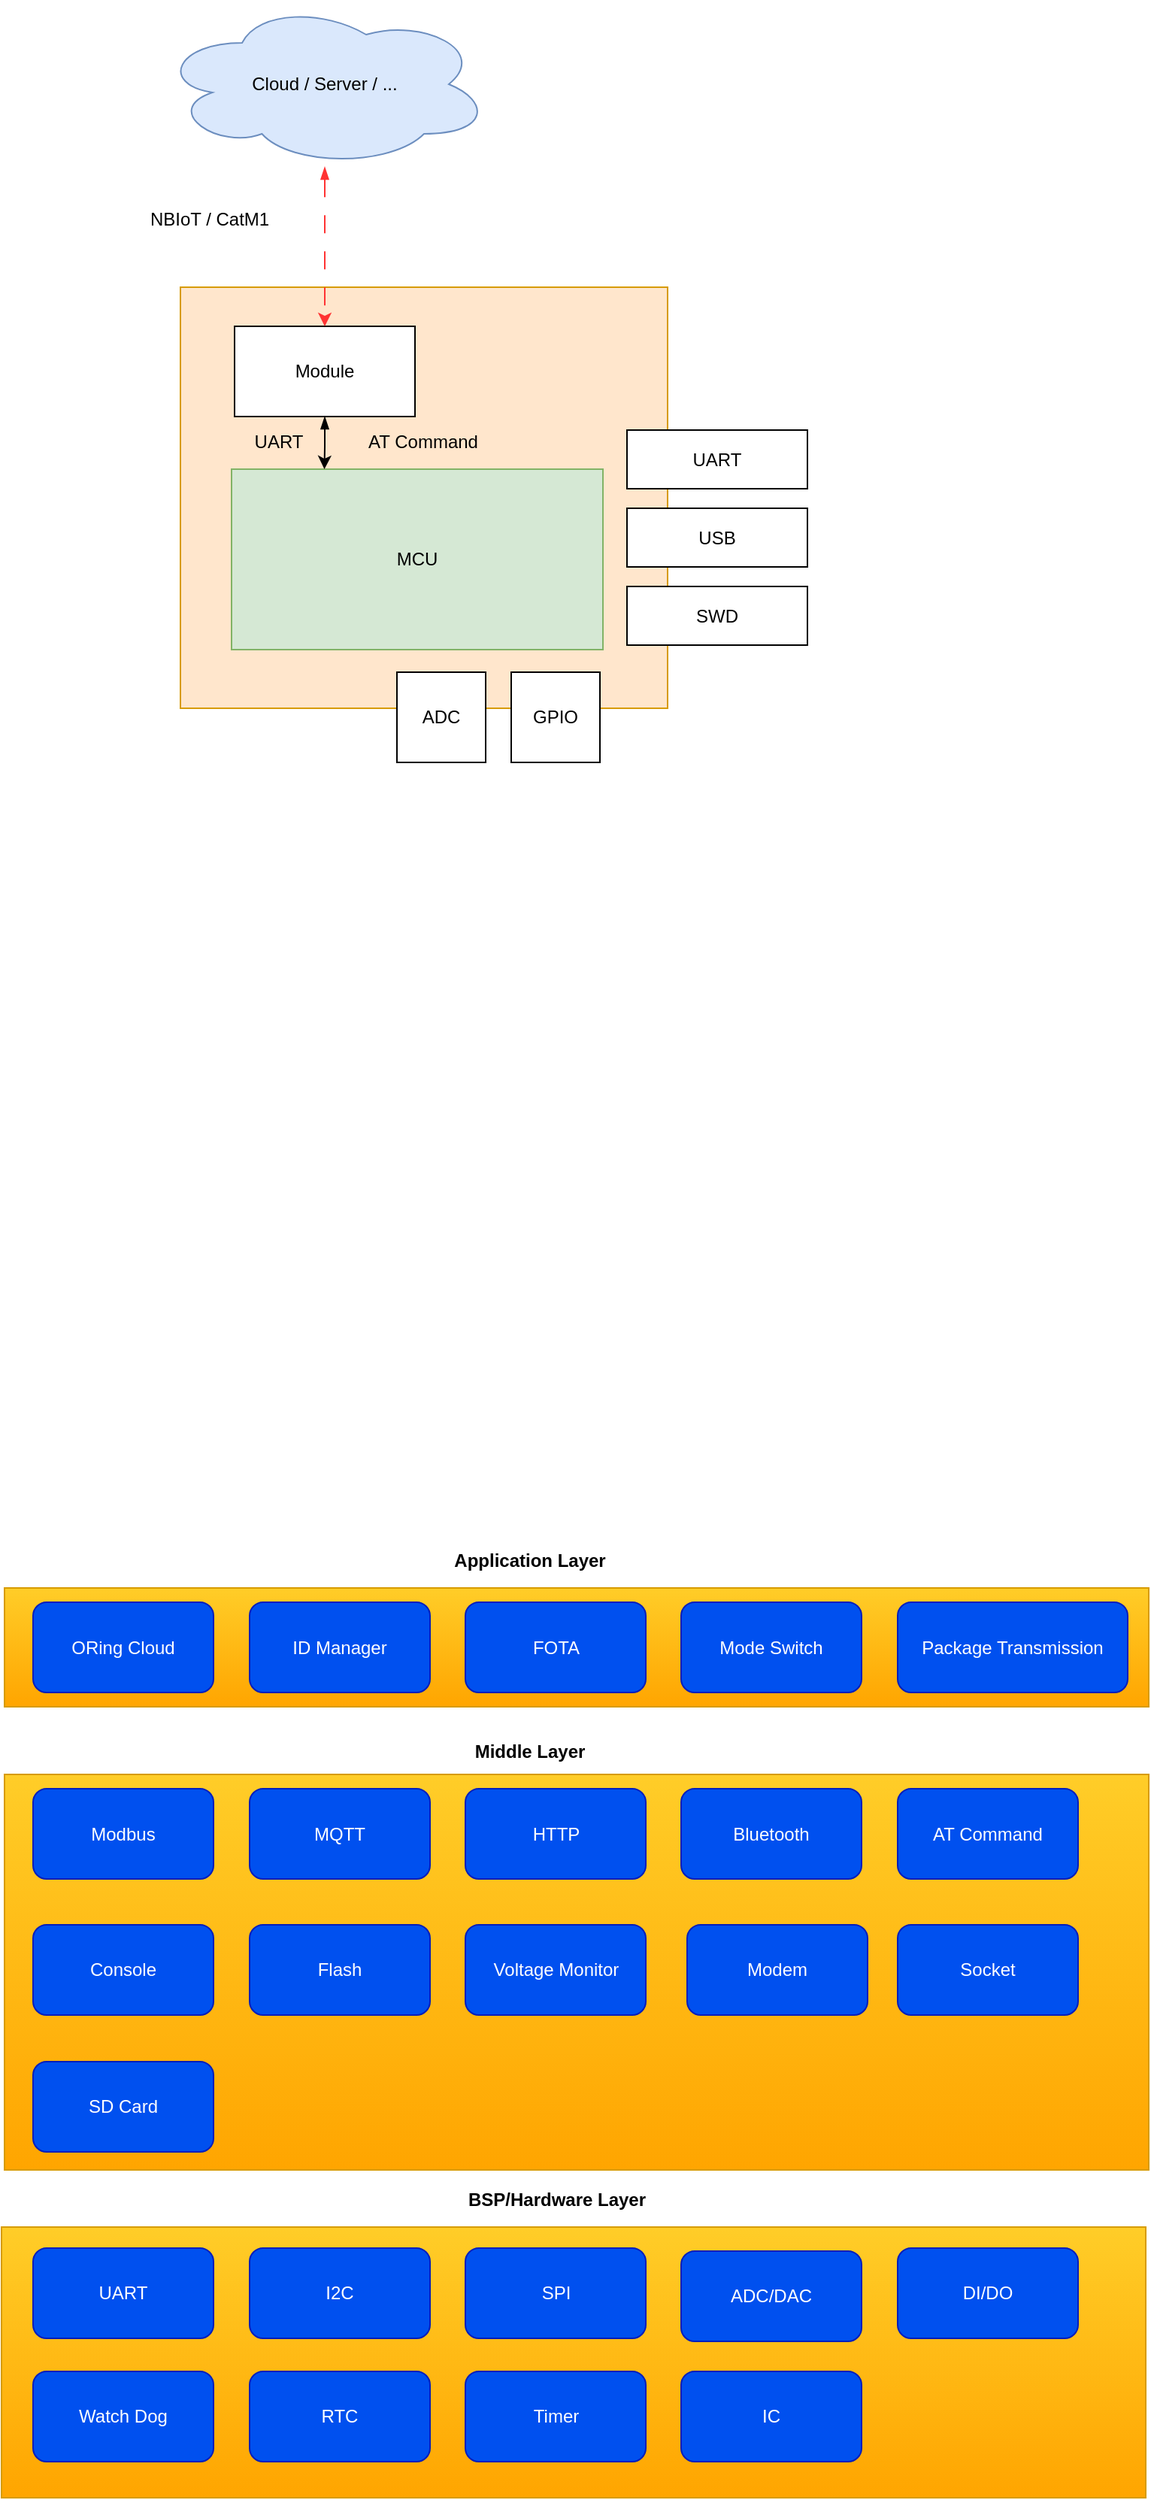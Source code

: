 <mxfile version="21.7.4" type="device">
  <diagram name="第 1 页" id="XrdoL_Mt9Lyks1M9K59d">
    <mxGraphModel dx="1434" dy="782" grid="0" gridSize="10" guides="1" tooltips="1" connect="1" arrows="1" fold="1" page="1" pageScale="1" pageWidth="827" pageHeight="1169" math="0" shadow="0">
      <root>
        <mxCell id="0" />
        <mxCell id="1" parent="0" />
        <mxCell id="HcswQykE-cHgSKoDup67-1" value="Cloud / Server / ..." style="ellipse;shape=cloud;whiteSpace=wrap;html=1;fillColor=#dae8fc;strokeColor=#6c8ebf;" parent="1" vertex="1">
          <mxGeometry x="126" y="190" width="220" height="110" as="geometry" />
        </mxCell>
        <mxCell id="HcswQykE-cHgSKoDup67-3" value="" style="rounded=0;whiteSpace=wrap;html=1;fillColor=#ffe6cc;strokeColor=#d79b00;" parent="1" vertex="1">
          <mxGeometry x="140" y="380" width="324" height="280" as="geometry" />
        </mxCell>
        <mxCell id="HcswQykE-cHgSKoDup67-9" value="MCU" style="rounded=0;whiteSpace=wrap;html=1;fillColor=#d5e8d4;strokeColor=#82b366;" parent="1" vertex="1">
          <mxGeometry x="174" y="501" width="247" height="120" as="geometry" />
        </mxCell>
        <mxCell id="HcswQykE-cHgSKoDup67-11" style="edgeStyle=orthogonalEdgeStyle;rounded=0;orthogonalLoop=1;jettySize=auto;html=1;entryX=0.25;entryY=0;entryDx=0;entryDy=0;startArrow=blockThin;startFill=1;" parent="1" source="HcswQykE-cHgSKoDup67-10" target="HcswQykE-cHgSKoDup67-9" edge="1">
          <mxGeometry relative="1" as="geometry" />
        </mxCell>
        <mxCell id="HcswQykE-cHgSKoDup67-10" value="Module" style="rounded=0;whiteSpace=wrap;html=1;" parent="1" vertex="1">
          <mxGeometry x="176" y="406" width="120" height="60" as="geometry" />
        </mxCell>
        <mxCell id="HcswQykE-cHgSKoDup67-12" value="UART" style="text;html=1;align=center;verticalAlign=middle;resizable=0;points=[];autosize=1;strokeColor=none;fillColor=none;" parent="1" vertex="1">
          <mxGeometry x="180" y="470" width="50" height="26" as="geometry" />
        </mxCell>
        <mxCell id="HcswQykE-cHgSKoDup67-17" style="edgeStyle=orthogonalEdgeStyle;rounded=0;orthogonalLoop=1;jettySize=auto;html=1;startArrow=blockThin;startFill=1;strokeColor=#FF3333;dashed=1;dashPattern=12 12;" parent="1" source="HcswQykE-cHgSKoDup67-1" target="HcswQykE-cHgSKoDup67-10" edge="1">
          <mxGeometry relative="1" as="geometry" />
        </mxCell>
        <mxCell id="HcswQykE-cHgSKoDup67-18" value="NBIoT / CatM1" style="text;html=1;align=center;verticalAlign=middle;resizable=0;points=[];autosize=1;strokeColor=none;fillColor=none;" parent="1" vertex="1">
          <mxGeometry x="110" y="322" width="97" height="26" as="geometry" />
        </mxCell>
        <mxCell id="HcswQykE-cHgSKoDup67-19" value="UART" style="rounded=0;whiteSpace=wrap;html=1;" parent="1" vertex="1">
          <mxGeometry x="437" y="475" width="120" height="39" as="geometry" />
        </mxCell>
        <mxCell id="HcswQykE-cHgSKoDup67-20" value="USB" style="rounded=0;whiteSpace=wrap;html=1;" parent="1" vertex="1">
          <mxGeometry x="437" y="527" width="120" height="39" as="geometry" />
        </mxCell>
        <mxCell id="HcswQykE-cHgSKoDup67-21" value="SWD" style="rounded=0;whiteSpace=wrap;html=1;" parent="1" vertex="1">
          <mxGeometry x="437" y="579" width="120" height="39" as="geometry" />
        </mxCell>
        <mxCell id="HcswQykE-cHgSKoDup67-26" value="GPIO" style="rounded=0;whiteSpace=wrap;html=1;" parent="1" vertex="1">
          <mxGeometry x="360" y="636" width="59" height="60" as="geometry" />
        </mxCell>
        <mxCell id="HcswQykE-cHgSKoDup67-27" value="ADC" style="rounded=0;whiteSpace=wrap;html=1;" parent="1" vertex="1">
          <mxGeometry x="284" y="636" width="59" height="60" as="geometry" />
        </mxCell>
        <mxCell id="kLjoqnNt8olyTbzULoK--1" value="" style="rounded=0;whiteSpace=wrap;html=1;fillColor=#ffcd28;gradientColor=#ffa500;strokeColor=#d79b00;" parent="1" vertex="1">
          <mxGeometry x="23" y="1245" width="761" height="79" as="geometry" />
        </mxCell>
        <mxCell id="kLjoqnNt8olyTbzULoK--4" value="ORing Cloud" style="rounded=1;whiteSpace=wrap;html=1;fillColor=#0050ef;fontColor=#ffffff;strokeColor=#001DBC;" parent="1" vertex="1">
          <mxGeometry x="42" y="1254.5" width="120" height="60" as="geometry" />
        </mxCell>
        <mxCell id="kLjoqnNt8olyTbzULoK--5" value="FOTA" style="rounded=1;whiteSpace=wrap;html=1;fillColor=#0050ef;fontColor=#ffffff;strokeColor=#001DBC;" parent="1" vertex="1">
          <mxGeometry x="329.5" y="1254.5" width="120" height="60" as="geometry" />
        </mxCell>
        <mxCell id="kLjoqnNt8olyTbzULoK--6" value="ID Manager" style="rounded=1;whiteSpace=wrap;html=1;fillColor=#0050ef;fontColor=#ffffff;strokeColor=#001DBC;" parent="1" vertex="1">
          <mxGeometry x="186" y="1254.5" width="120" height="60" as="geometry" />
        </mxCell>
        <mxCell id="kLjoqnNt8olyTbzULoK--7" value="Package Transmission" style="rounded=1;whiteSpace=wrap;html=1;fillColor=#0050ef;fontColor=#ffffff;strokeColor=#001DBC;" parent="1" vertex="1">
          <mxGeometry x="617" y="1254.5" width="153" height="60" as="geometry" />
        </mxCell>
        <mxCell id="kLjoqnNt8olyTbzULoK--8" value="Mode Switch" style="rounded=1;whiteSpace=wrap;html=1;fillColor=#0050ef;fontColor=#ffffff;strokeColor=#001DBC;" parent="1" vertex="1">
          <mxGeometry x="473" y="1254.5" width="120" height="60" as="geometry" />
        </mxCell>
        <mxCell id="kLjoqnNt8olyTbzULoK--9" value="" style="rounded=0;whiteSpace=wrap;html=1;fillColor=#ffcd28;gradientColor=#ffa500;strokeColor=#d79b00;" parent="1" vertex="1">
          <mxGeometry x="23" y="1369" width="761" height="263" as="geometry" />
        </mxCell>
        <mxCell id="kLjoqnNt8olyTbzULoK--10" value="Modbus" style="rounded=1;whiteSpace=wrap;html=1;fillColor=#0050ef;fontColor=#ffffff;strokeColor=#001DBC;" parent="1" vertex="1">
          <mxGeometry x="42" y="1378.5" width="120" height="60" as="geometry" />
        </mxCell>
        <mxCell id="kLjoqnNt8olyTbzULoK--11" value="Bluetooth" style="rounded=1;whiteSpace=wrap;html=1;fillColor=#0050ef;fontColor=#ffffff;strokeColor=#001DBC;" parent="1" vertex="1">
          <mxGeometry x="473" y="1378.5" width="120" height="60" as="geometry" />
        </mxCell>
        <mxCell id="kLjoqnNt8olyTbzULoK--12" value="MQTT" style="rounded=1;whiteSpace=wrap;html=1;fillColor=#0050ef;fontColor=#ffffff;strokeColor=#001DBC;" parent="1" vertex="1">
          <mxGeometry x="186" y="1378.5" width="120" height="60" as="geometry" />
        </mxCell>
        <mxCell id="kLjoqnNt8olyTbzULoK--13" value="HTTP" style="rounded=1;whiteSpace=wrap;html=1;fillColor=#0050ef;fontColor=#ffffff;strokeColor=#001DBC;" parent="1" vertex="1">
          <mxGeometry x="329.5" y="1378.5" width="120" height="60" as="geometry" />
        </mxCell>
        <mxCell id="kLjoqnNt8olyTbzULoK--14" value="Flash" style="rounded=1;whiteSpace=wrap;html=1;fillColor=#0050ef;fontColor=#ffffff;strokeColor=#001DBC;" parent="1" vertex="1">
          <mxGeometry x="186" y="1469" width="120" height="60" as="geometry" />
        </mxCell>
        <mxCell id="kLjoqnNt8olyTbzULoK--15" value="Modem" style="rounded=1;whiteSpace=wrap;html=1;fillColor=#0050ef;fontColor=#ffffff;strokeColor=#001DBC;" parent="1" vertex="1">
          <mxGeometry x="477" y="1469" width="120" height="60" as="geometry" />
        </mxCell>
        <mxCell id="kLjoqnNt8olyTbzULoK--16" value="Socket" style="rounded=1;whiteSpace=wrap;html=1;fillColor=#0050ef;fontColor=#ffffff;strokeColor=#001DBC;" parent="1" vertex="1">
          <mxGeometry x="617" y="1469" width="120" height="60" as="geometry" />
        </mxCell>
        <mxCell id="kLjoqnNt8olyTbzULoK--17" value="Voltage Monitor" style="rounded=1;whiteSpace=wrap;html=1;fillColor=#0050ef;fontColor=#ffffff;strokeColor=#001DBC;" parent="1" vertex="1">
          <mxGeometry x="329.5" y="1469" width="120" height="60" as="geometry" />
        </mxCell>
        <mxCell id="kLjoqnNt8olyTbzULoK--18" value="Console" style="rounded=1;whiteSpace=wrap;html=1;fillColor=#0050ef;fontColor=#ffffff;strokeColor=#001DBC;" parent="1" vertex="1">
          <mxGeometry x="42" y="1469" width="120" height="60" as="geometry" />
        </mxCell>
        <mxCell id="kLjoqnNt8olyTbzULoK--19" value="AT Command" style="rounded=1;whiteSpace=wrap;html=1;fillColor=#0050ef;fontColor=#ffffff;strokeColor=#001DBC;" parent="1" vertex="1">
          <mxGeometry x="617" y="1378.5" width="120" height="60" as="geometry" />
        </mxCell>
        <mxCell id="kLjoqnNt8olyTbzULoK--21" value="SD Card" style="rounded=1;whiteSpace=wrap;html=1;fillColor=#0050ef;fontColor=#ffffff;strokeColor=#001DBC;" parent="1" vertex="1">
          <mxGeometry x="42" y="1560" width="120" height="60" as="geometry" />
        </mxCell>
        <mxCell id="kLjoqnNt8olyTbzULoK--22" value="" style="rounded=0;whiteSpace=wrap;html=1;fillColor=#ffcd28;gradientColor=#ffa500;strokeColor=#d79b00;" parent="1" vertex="1">
          <mxGeometry x="21" y="1670" width="761" height="180" as="geometry" />
        </mxCell>
        <mxCell id="kLjoqnNt8olyTbzULoK--23" value="UART" style="rounded=1;whiteSpace=wrap;html=1;fillColor=#0050ef;fontColor=#ffffff;strokeColor=#001DBC;" parent="1" vertex="1">
          <mxGeometry x="42" y="1684" width="120" height="60" as="geometry" />
        </mxCell>
        <mxCell id="kLjoqnNt8olyTbzULoK--24" value="I2C" style="rounded=1;whiteSpace=wrap;html=1;fillColor=#0050ef;fontColor=#ffffff;strokeColor=#001DBC;" parent="1" vertex="1">
          <mxGeometry x="186" y="1684" width="120" height="60" as="geometry" />
        </mxCell>
        <mxCell id="kLjoqnNt8olyTbzULoK--25" value="SPI" style="rounded=1;whiteSpace=wrap;html=1;fillColor=#0050ef;fontColor=#ffffff;strokeColor=#001DBC;" parent="1" vertex="1">
          <mxGeometry x="329.5" y="1684" width="120" height="60" as="geometry" />
        </mxCell>
        <mxCell id="kLjoqnNt8olyTbzULoK--26" value="Watch Dog" style="rounded=1;whiteSpace=wrap;html=1;fillColor=#0050ef;fontColor=#ffffff;strokeColor=#001DBC;" parent="1" vertex="1">
          <mxGeometry x="42" y="1766" width="120" height="60" as="geometry" />
        </mxCell>
        <mxCell id="kLjoqnNt8olyTbzULoK--27" value="RTC" style="rounded=1;whiteSpace=wrap;html=1;fillColor=#0050ef;fontColor=#ffffff;strokeColor=#001DBC;" parent="1" vertex="1">
          <mxGeometry x="186" y="1766" width="120" height="60" as="geometry" />
        </mxCell>
        <mxCell id="kLjoqnNt8olyTbzULoK--28" value="Timer" style="rounded=1;whiteSpace=wrap;html=1;fillColor=#0050ef;fontColor=#ffffff;strokeColor=#001DBC;" parent="1" vertex="1">
          <mxGeometry x="329.5" y="1766" width="120" height="60" as="geometry" />
        </mxCell>
        <mxCell id="kLjoqnNt8olyTbzULoK--29" value="ADC/DAC" style="rounded=1;whiteSpace=wrap;html=1;fillColor=#0050ef;fontColor=#ffffff;strokeColor=#001DBC;" parent="1" vertex="1">
          <mxGeometry x="473" y="1686" width="120" height="60" as="geometry" />
        </mxCell>
        <mxCell id="kLjoqnNt8olyTbzULoK--30" value="DI/DO" style="rounded=1;whiteSpace=wrap;html=1;fillColor=#0050ef;fontColor=#ffffff;strokeColor=#001DBC;" parent="1" vertex="1">
          <mxGeometry x="617" y="1684" width="120" height="60" as="geometry" />
        </mxCell>
        <mxCell id="kLjoqnNt8olyTbzULoK--31" value="IC" style="rounded=1;whiteSpace=wrap;html=1;fillColor=#0050ef;fontColor=#ffffff;strokeColor=#001DBC;" parent="1" vertex="1">
          <mxGeometry x="473" y="1766" width="120" height="60" as="geometry" />
        </mxCell>
        <mxCell id="kLjoqnNt8olyTbzULoK--32" value="&lt;b&gt;Application Layer&lt;/b&gt;" style="text;html=1;align=center;verticalAlign=middle;resizable=0;points=[];autosize=1;strokeColor=none;fillColor=none;" parent="1" vertex="1">
          <mxGeometry x="312" y="1214" width="119" height="26" as="geometry" />
        </mxCell>
        <mxCell id="kLjoqnNt8olyTbzULoK--33" value="&lt;b&gt;Middle Layer&lt;/b&gt;" style="text;html=1;align=center;verticalAlign=middle;resizable=0;points=[];autosize=1;strokeColor=none;fillColor=none;" parent="1" vertex="1">
          <mxGeometry x="326" y="1341" width="91" height="26" as="geometry" />
        </mxCell>
        <mxCell id="kLjoqnNt8olyTbzULoK--34" value="&lt;b&gt;BSP/Hardware Layer&lt;/b&gt;" style="text;html=1;align=center;verticalAlign=middle;resizable=0;points=[];autosize=1;strokeColor=none;fillColor=none;" parent="1" vertex="1">
          <mxGeometry x="321.5" y="1639" width="136" height="26" as="geometry" />
        </mxCell>
        <mxCell id="QKvP075wMy8OfiMq4f28-1" value="AT Command" style="text;html=1;align=center;verticalAlign=middle;resizable=0;points=[];autosize=1;strokeColor=none;fillColor=none;" vertex="1" parent="1">
          <mxGeometry x="255" y="470" width="91" height="26" as="geometry" />
        </mxCell>
      </root>
    </mxGraphModel>
  </diagram>
</mxfile>
